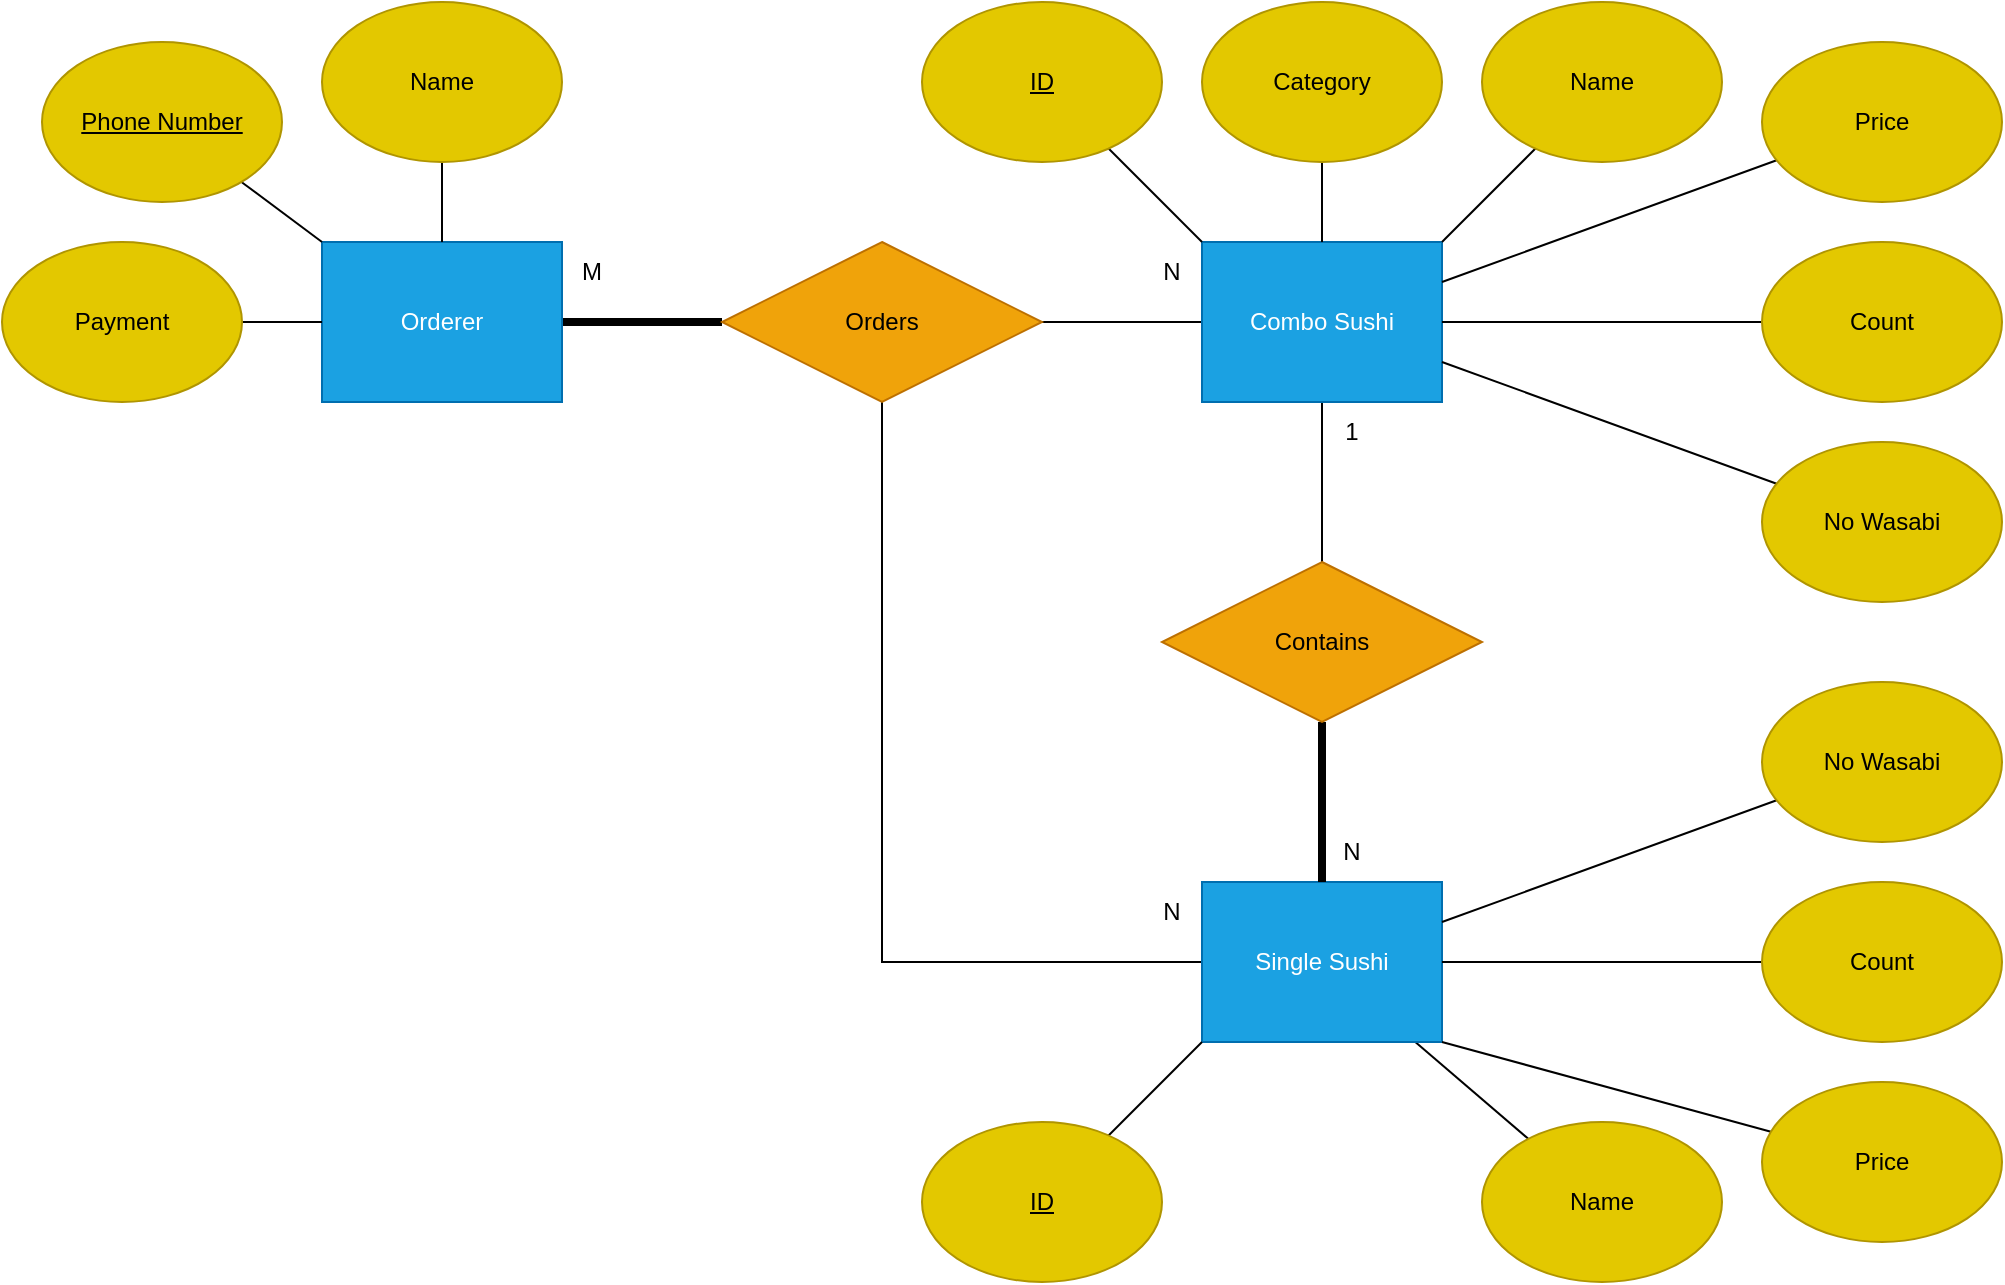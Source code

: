 <mxfile>
    <diagram id="6paDK4zn1rziaVQTttiO" name="Page-1">
        <mxGraphModel dx="858" dy="611" grid="1" gridSize="10" guides="1" tooltips="1" connect="1" arrows="1" fold="1" page="1" pageScale="1" pageWidth="850" pageHeight="1100" math="0" shadow="0">
            <root>
                <mxCell id="0"/>
                <mxCell id="1" parent="0"/>
                <mxCell id="14" value="" style="edgeStyle=none;html=1;endArrow=none;endFill=0;strokeWidth=4;" edge="1" parent="1" source="6" target="7">
                    <mxGeometry relative="1" as="geometry"/>
                </mxCell>
                <mxCell id="6" value="Orderer" style="rounded=0;whiteSpace=wrap;html=1;fillColor=#1ba1e2;fontColor=#ffffff;strokeColor=#006EAF;" parent="1" vertex="1">
                    <mxGeometry x="200" y="160" width="120" height="80" as="geometry"/>
                </mxCell>
                <mxCell id="16" value="" style="edgeStyle=none;jumpStyle=line;jumpSize=16;html=1;endArrow=none;endFill=0;strokeWidth=1;" edge="1" parent="1" source="7" target="15">
                    <mxGeometry relative="1" as="geometry"/>
                </mxCell>
                <mxCell id="26" value="" style="edgeStyle=none;jumpStyle=line;jumpSize=16;html=1;endArrow=none;endFill=0;strokeWidth=1;entryX=0;entryY=0.5;entryDx=0;entryDy=0;rounded=0;" edge="1" parent="1" source="7" target="19">
                    <mxGeometry relative="1" as="geometry">
                        <mxPoint x="480" y="320" as="targetPoint"/>
                        <Array as="points">
                            <mxPoint x="480" y="520"/>
                        </Array>
                    </mxGeometry>
                </mxCell>
                <mxCell id="7" value="Orders" style="rhombus;whiteSpace=wrap;html=1;fillColor=#f0a30a;fontColor=#000000;strokeColor=#BD7000;" vertex="1" parent="1">
                    <mxGeometry x="400" y="160" width="160" height="80" as="geometry"/>
                </mxCell>
                <mxCell id="12" value="" style="edgeStyle=none;html=1;endArrow=none;endFill=0;" edge="1" parent="1" source="8" target="6">
                    <mxGeometry relative="1" as="geometry"/>
                </mxCell>
                <mxCell id="8" value="Name" style="ellipse;whiteSpace=wrap;html=1;fillColor=#e3c800;fontColor=#000000;strokeColor=#B09500;" vertex="1" parent="1">
                    <mxGeometry x="200" y="40" width="120" height="80" as="geometry"/>
                </mxCell>
                <mxCell id="13" value="" style="edgeStyle=none;html=1;endArrow=none;endFill=0;entryX=0;entryY=0;entryDx=0;entryDy=0;" edge="1" parent="1" source="9" target="6">
                    <mxGeometry relative="1" as="geometry"/>
                </mxCell>
                <mxCell id="9" value="&lt;u&gt;Phone Number&lt;/u&gt;" style="ellipse;whiteSpace=wrap;html=1;fillColor=#e3c800;fontColor=#000000;strokeColor=#B09500;" vertex="1" parent="1">
                    <mxGeometry x="60" y="60" width="120" height="80" as="geometry"/>
                </mxCell>
                <mxCell id="11" value="" style="edgeStyle=none;html=1;endArrow=none;endFill=0;" edge="1" parent="1" source="10" target="6">
                    <mxGeometry relative="1" as="geometry"/>
                </mxCell>
                <mxCell id="10" value="Payment" style="ellipse;whiteSpace=wrap;html=1;fillColor=#e3c800;fontColor=#000000;strokeColor=#B09500;" vertex="1" parent="1">
                    <mxGeometry x="40" y="160" width="120" height="80" as="geometry"/>
                </mxCell>
                <mxCell id="21" value="" style="edgeStyle=none;jumpStyle=line;jumpSize=16;html=1;endArrow=none;endFill=0;strokeWidth=1;" edge="1" parent="1" source="15" target="20">
                    <mxGeometry relative="1" as="geometry"/>
                </mxCell>
                <mxCell id="15" value="Combo Sushi" style="rounded=0;whiteSpace=wrap;html=1;fillColor=#1ba1e2;fontColor=#ffffff;strokeColor=#006EAF;" vertex="1" parent="1">
                    <mxGeometry x="640" y="160" width="120" height="80" as="geometry"/>
                </mxCell>
                <mxCell id="17" value="M" style="text;html=1;strokeColor=none;fillColor=none;align=center;verticalAlign=middle;whiteSpace=wrap;rounded=0;" vertex="1" parent="1">
                    <mxGeometry x="320" y="160" width="30" height="30" as="geometry"/>
                </mxCell>
                <mxCell id="18" value="N" style="text;html=1;strokeColor=none;fillColor=none;align=center;verticalAlign=middle;whiteSpace=wrap;rounded=0;" vertex="1" parent="1">
                    <mxGeometry x="610" y="160" width="30" height="30" as="geometry"/>
                </mxCell>
                <mxCell id="49" value="" style="edgeStyle=none;rounded=0;jumpStyle=line;jumpSize=16;html=1;endArrow=none;endFill=0;strokeWidth=1;" edge="1" parent="1" source="19" target="47">
                    <mxGeometry relative="1" as="geometry"/>
                </mxCell>
                <mxCell id="19" value="Single Sushi" style="rounded=0;whiteSpace=wrap;html=1;fillColor=#1ba1e2;fontColor=#ffffff;strokeColor=#006EAF;" vertex="1" parent="1">
                    <mxGeometry x="640" y="480" width="120" height="80" as="geometry"/>
                </mxCell>
                <mxCell id="22" value="" style="edgeStyle=none;jumpStyle=line;jumpSize=16;html=1;endArrow=none;endFill=0;strokeWidth=4;" edge="1" parent="1" source="20" target="19">
                    <mxGeometry relative="1" as="geometry"/>
                </mxCell>
                <mxCell id="20" value="Contains" style="rhombus;whiteSpace=wrap;html=1;fillColor=#f0a30a;fontColor=#000000;strokeColor=#BD7000;" vertex="1" parent="1">
                    <mxGeometry x="620" y="320" width="160" height="80" as="geometry"/>
                </mxCell>
                <mxCell id="23" value="1" style="text;html=1;strokeColor=none;fillColor=none;align=center;verticalAlign=middle;whiteSpace=wrap;rounded=0;" vertex="1" parent="1">
                    <mxGeometry x="700" y="240" width="30" height="30" as="geometry"/>
                </mxCell>
                <mxCell id="24" value="N" style="text;html=1;strokeColor=none;fillColor=none;align=center;verticalAlign=middle;whiteSpace=wrap;rounded=0;" vertex="1" parent="1">
                    <mxGeometry x="700" y="450" width="30" height="30" as="geometry"/>
                </mxCell>
                <mxCell id="28" value="N" style="text;html=1;strokeColor=none;fillColor=none;align=center;verticalAlign=middle;whiteSpace=wrap;rounded=0;" vertex="1" parent="1">
                    <mxGeometry x="610" y="480" width="30" height="30" as="geometry"/>
                </mxCell>
                <mxCell id="35" value="" style="edgeStyle=none;rounded=0;jumpStyle=line;jumpSize=16;html=1;endArrow=none;endFill=0;strokeWidth=1;entryX=0;entryY=0;entryDx=0;entryDy=0;" edge="1" parent="1" source="29" target="15">
                    <mxGeometry relative="1" as="geometry"/>
                </mxCell>
                <mxCell id="29" value="&lt;u&gt;ID&lt;/u&gt;" style="ellipse;whiteSpace=wrap;html=1;fillColor=#e3c800;fontColor=#000000;strokeColor=#B09500;" vertex="1" parent="1">
                    <mxGeometry x="500" y="40" width="120" height="80" as="geometry"/>
                </mxCell>
                <mxCell id="36" value="" style="edgeStyle=none;rounded=0;jumpStyle=line;jumpSize=16;html=1;endArrow=none;endFill=0;strokeWidth=1;" edge="1" parent="1" source="30" target="15">
                    <mxGeometry relative="1" as="geometry"/>
                </mxCell>
                <mxCell id="30" value="Category" style="ellipse;whiteSpace=wrap;html=1;fillColor=#e3c800;fontColor=#000000;strokeColor=#B09500;" vertex="1" parent="1">
                    <mxGeometry x="640" y="40" width="120" height="80" as="geometry"/>
                </mxCell>
                <mxCell id="38" value="" style="edgeStyle=none;rounded=0;jumpStyle=line;jumpSize=16;html=1;endArrow=none;endFill=0;strokeWidth=1;entryX=1;entryY=0;entryDx=0;entryDy=0;" edge="1" parent="1" source="31" target="15">
                    <mxGeometry relative="1" as="geometry"/>
                </mxCell>
                <mxCell id="31" value="Name" style="ellipse;whiteSpace=wrap;html=1;fillColor=#e3c800;fontColor=#000000;strokeColor=#B09500;" vertex="1" parent="1">
                    <mxGeometry x="780" y="40" width="120" height="80" as="geometry"/>
                </mxCell>
                <mxCell id="39" value="" style="edgeStyle=none;rounded=0;jumpStyle=line;jumpSize=16;html=1;endArrow=none;endFill=0;strokeWidth=1;entryX=1;entryY=0.25;entryDx=0;entryDy=0;" edge="1" parent="1" source="32" target="15">
                    <mxGeometry relative="1" as="geometry"/>
                </mxCell>
                <mxCell id="32" value="Price" style="ellipse;whiteSpace=wrap;html=1;fillColor=#e3c800;fontColor=#000000;strokeColor=#B09500;" vertex="1" parent="1">
                    <mxGeometry x="920" y="60" width="120" height="80" as="geometry"/>
                </mxCell>
                <mxCell id="41" value="" style="edgeStyle=none;rounded=0;jumpStyle=line;jumpSize=16;html=1;endArrow=none;endFill=0;strokeWidth=1;entryX=1;entryY=0.5;entryDx=0;entryDy=0;" edge="1" parent="1" source="33" target="15">
                    <mxGeometry relative="1" as="geometry">
                        <mxPoint x="840" y="200" as="targetPoint"/>
                    </mxGeometry>
                </mxCell>
                <mxCell id="33" value="Count" style="ellipse;whiteSpace=wrap;html=1;fillColor=#e3c800;fontColor=#000000;strokeColor=#B09500;" vertex="1" parent="1">
                    <mxGeometry x="920" y="160" width="120" height="80" as="geometry"/>
                </mxCell>
                <mxCell id="43" value="" style="edgeStyle=none;rounded=0;jumpStyle=line;jumpSize=16;html=1;endArrow=none;endFill=0;strokeWidth=1;entryX=1;entryY=0.75;entryDx=0;entryDy=0;" edge="1" parent="1" source="34" target="15">
                    <mxGeometry relative="1" as="geometry">
                        <mxPoint x="840" y="300" as="targetPoint"/>
                    </mxGeometry>
                </mxCell>
                <mxCell id="34" value="No Wasabi" style="ellipse;whiteSpace=wrap;html=1;fillColor=#e3c800;fontColor=#000000;strokeColor=#B09500;" vertex="1" parent="1">
                    <mxGeometry x="920" y="260" width="120" height="80" as="geometry"/>
                </mxCell>
                <mxCell id="52" value="" style="edgeStyle=none;rounded=0;jumpStyle=line;jumpSize=16;html=1;endArrow=none;endFill=0;strokeWidth=1;exitX=1;exitY=0.5;exitDx=0;exitDy=0;" edge="1" parent="1" source="19" target="45">
                    <mxGeometry relative="1" as="geometry"/>
                </mxCell>
                <mxCell id="54" value="" style="edgeStyle=none;rounded=0;jumpStyle=line;jumpSize=16;html=1;endArrow=none;endFill=0;strokeWidth=1;entryX=1;entryY=0.25;entryDx=0;entryDy=0;" edge="1" parent="1" source="44" target="19">
                    <mxGeometry relative="1" as="geometry">
                        <mxPoint x="840" y="520" as="targetPoint"/>
                    </mxGeometry>
                </mxCell>
                <mxCell id="44" value="No Wasabi" style="ellipse;whiteSpace=wrap;html=1;fillColor=#e3c800;fontColor=#000000;strokeColor=#B09500;" vertex="1" parent="1">
                    <mxGeometry x="920" y="380" width="120" height="80" as="geometry"/>
                </mxCell>
                <mxCell id="45" value="Count" style="ellipse;whiteSpace=wrap;html=1;fillColor=#e3c800;fontColor=#000000;strokeColor=#B09500;" vertex="1" parent="1">
                    <mxGeometry x="920" y="480" width="120" height="80" as="geometry"/>
                </mxCell>
                <mxCell id="51" value="" style="edgeStyle=none;rounded=0;jumpStyle=line;jumpSize=16;html=1;endArrow=none;endFill=0;strokeWidth=1;entryX=1;entryY=1;entryDx=0;entryDy=0;" edge="1" parent="1" source="46" target="19">
                    <mxGeometry relative="1" as="geometry"/>
                </mxCell>
                <mxCell id="46" value="Price" style="ellipse;whiteSpace=wrap;html=1;fillColor=#e3c800;fontColor=#000000;strokeColor=#B09500;" vertex="1" parent="1">
                    <mxGeometry x="920" y="580" width="120" height="80" as="geometry"/>
                </mxCell>
                <mxCell id="47" value="Name" style="ellipse;whiteSpace=wrap;html=1;fillColor=#e3c800;fontColor=#000000;strokeColor=#B09500;" vertex="1" parent="1">
                    <mxGeometry x="780" y="600" width="120" height="80" as="geometry"/>
                </mxCell>
                <mxCell id="59" value="" style="edgeStyle=none;rounded=0;jumpStyle=line;jumpSize=16;html=1;endArrow=none;endFill=0;strokeWidth=1;entryX=0;entryY=1;entryDx=0;entryDy=0;" edge="1" parent="1" source="48" target="19">
                    <mxGeometry relative="1" as="geometry"/>
                </mxCell>
                <mxCell id="48" value="&lt;u&gt;ID&lt;/u&gt;" style="ellipse;whiteSpace=wrap;html=1;fillColor=#e3c800;fontColor=#000000;strokeColor=#B09500;" vertex="1" parent="1">
                    <mxGeometry x="500" y="600" width="120" height="80" as="geometry"/>
                </mxCell>
            </root>
        </mxGraphModel>
    </diagram>
</mxfile>

